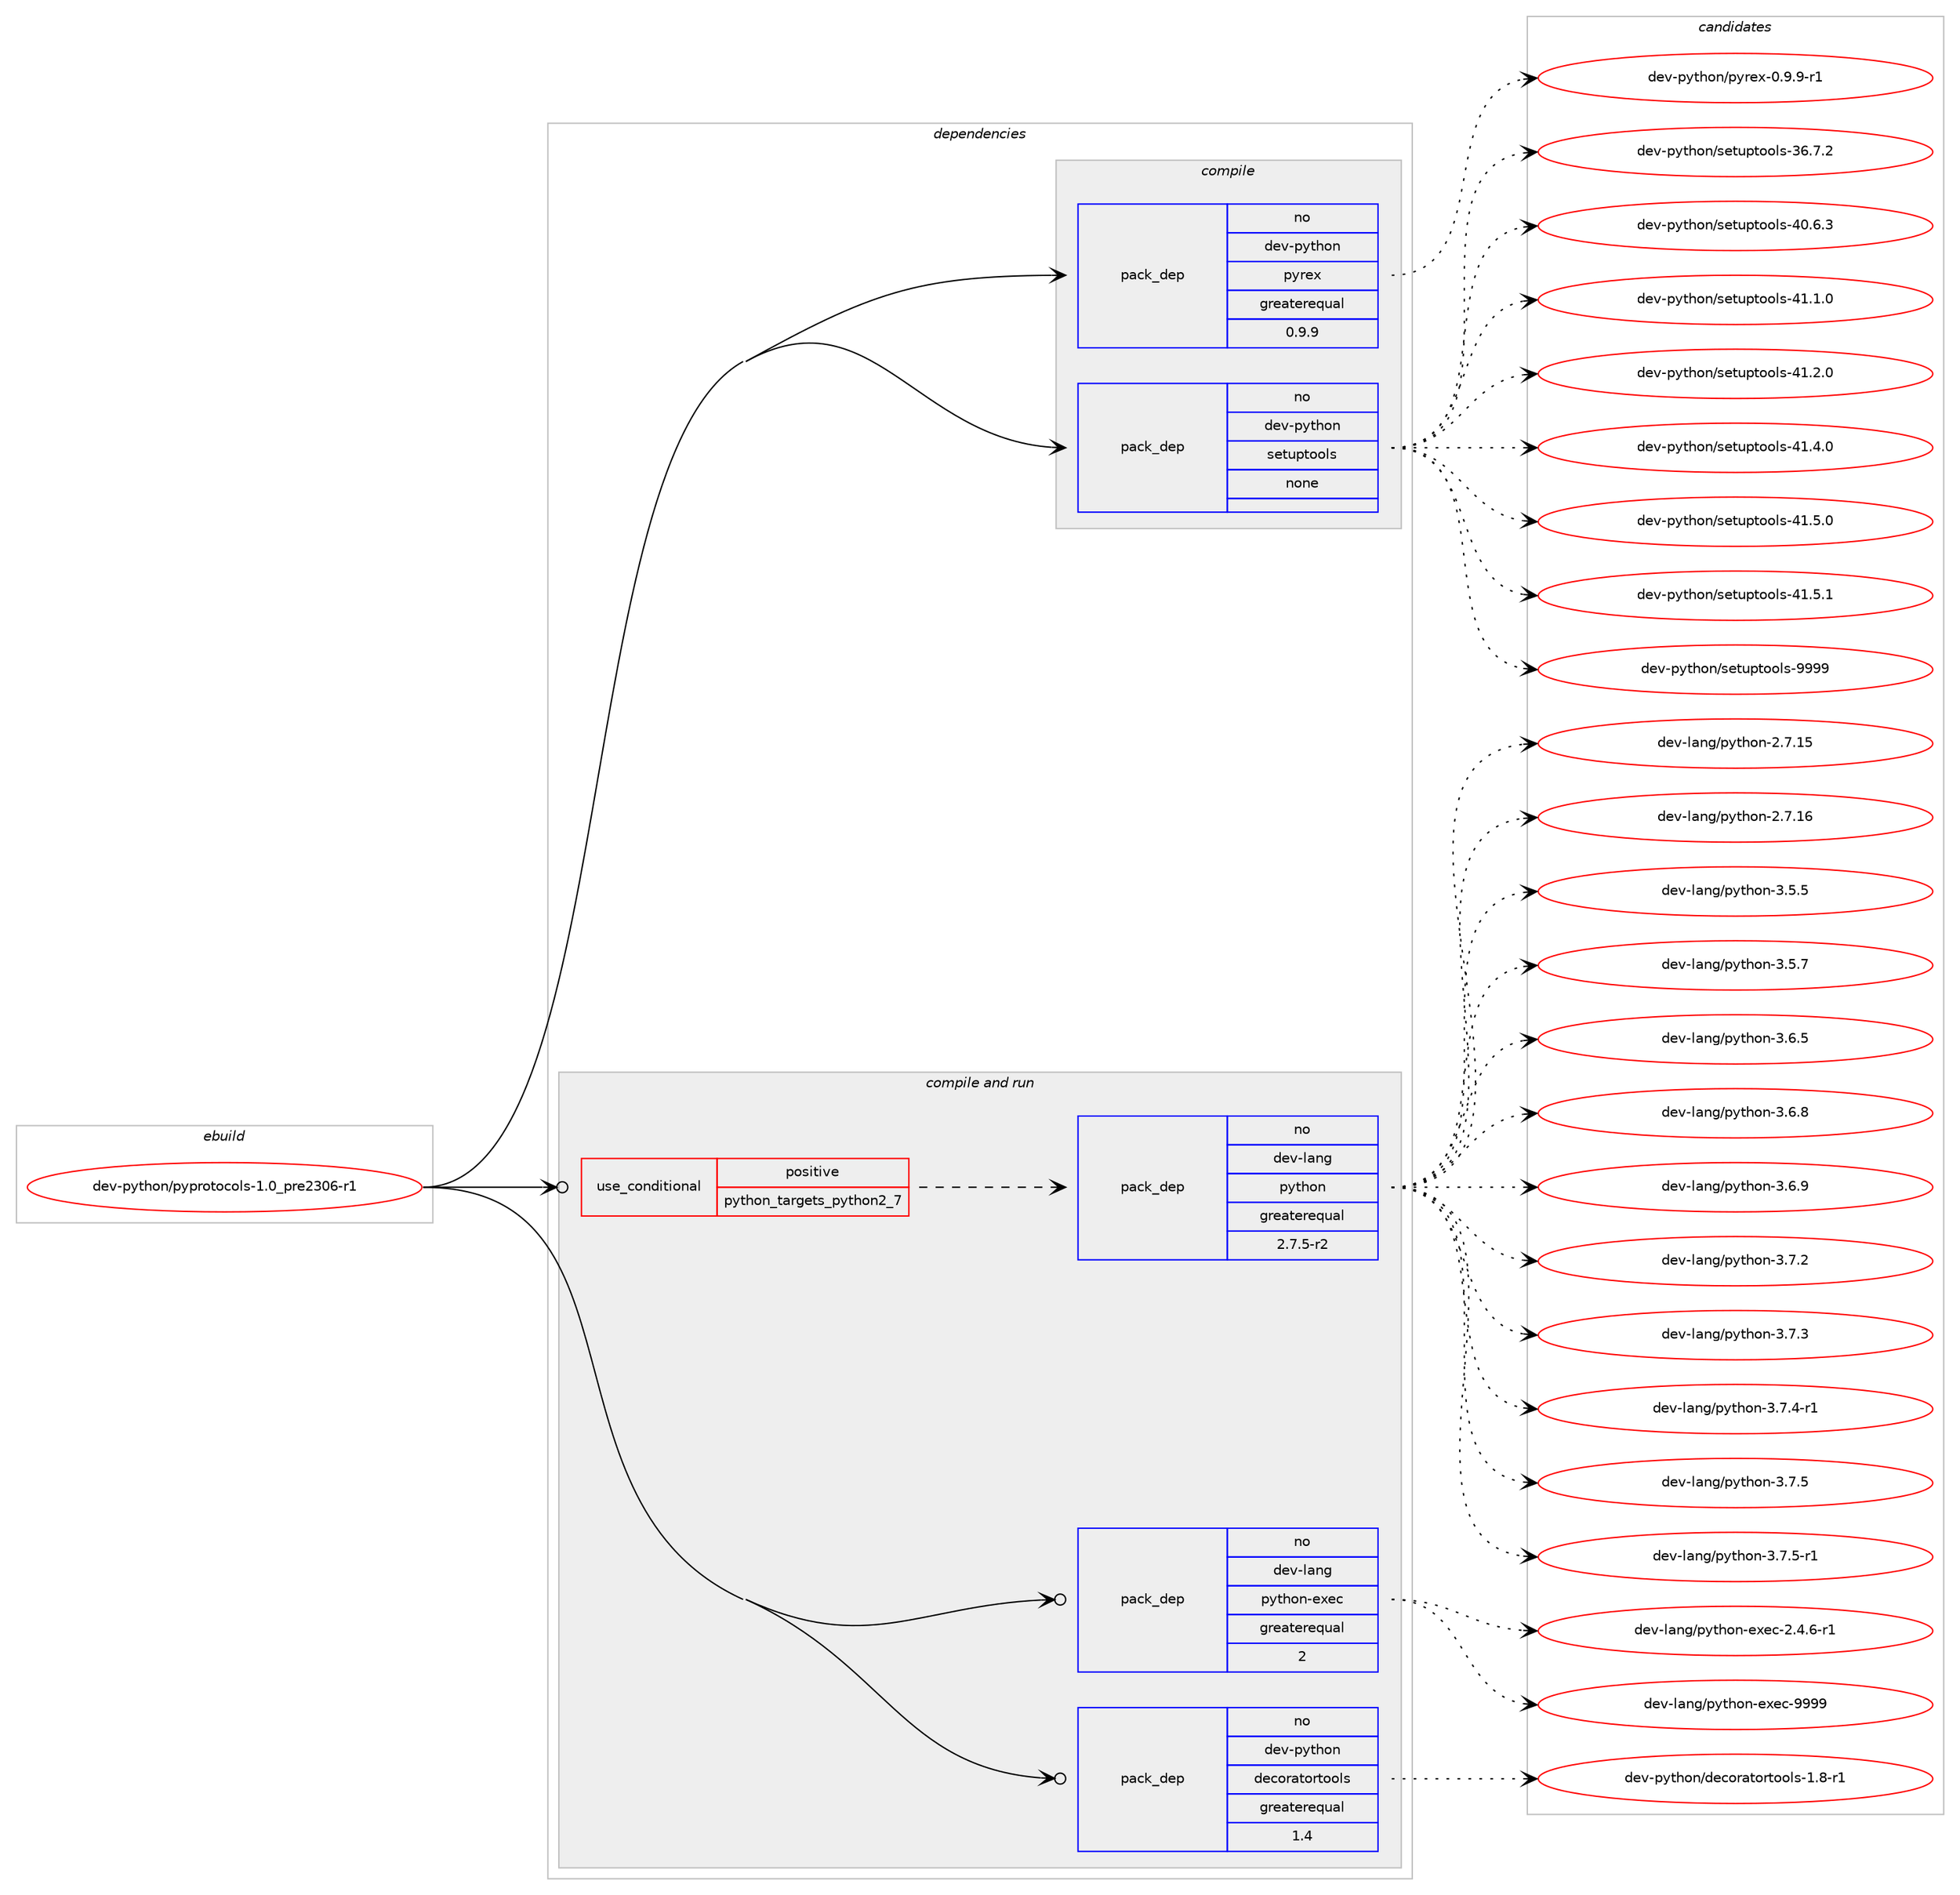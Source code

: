 digraph prolog {

# *************
# Graph options
# *************

newrank=true;
concentrate=true;
compound=true;
graph [rankdir=LR,fontname=Helvetica,fontsize=10,ranksep=1.5];#, ranksep=2.5, nodesep=0.2];
edge  [arrowhead=vee];
node  [fontname=Helvetica,fontsize=10];

# **********
# The ebuild
# **********

subgraph cluster_leftcol {
color=gray;
rank=same;
label=<<i>ebuild</i>>;
id [label="dev-python/pyprotocols-1.0_pre2306-r1", color=red, width=4, href="../dev-python/pyprotocols-1.0_pre2306-r1.svg"];
}

# ****************
# The dependencies
# ****************

subgraph cluster_midcol {
color=gray;
label=<<i>dependencies</i>>;
subgraph cluster_compile {
fillcolor="#eeeeee";
style=filled;
label=<<i>compile</i>>;
subgraph pack469532 {
dependency627952 [label=<<TABLE BORDER="0" CELLBORDER="1" CELLSPACING="0" CELLPADDING="4" WIDTH="220"><TR><TD ROWSPAN="6" CELLPADDING="30">pack_dep</TD></TR><TR><TD WIDTH="110">no</TD></TR><TR><TD>dev-python</TD></TR><TR><TD>pyrex</TD></TR><TR><TD>greaterequal</TD></TR><TR><TD>0.9.9</TD></TR></TABLE>>, shape=none, color=blue];
}
id:e -> dependency627952:w [weight=20,style="solid",arrowhead="vee"];
subgraph pack469533 {
dependency627953 [label=<<TABLE BORDER="0" CELLBORDER="1" CELLSPACING="0" CELLPADDING="4" WIDTH="220"><TR><TD ROWSPAN="6" CELLPADDING="30">pack_dep</TD></TR><TR><TD WIDTH="110">no</TD></TR><TR><TD>dev-python</TD></TR><TR><TD>setuptools</TD></TR><TR><TD>none</TD></TR><TR><TD></TD></TR></TABLE>>, shape=none, color=blue];
}
id:e -> dependency627953:w [weight=20,style="solid",arrowhead="vee"];
}
subgraph cluster_compileandrun {
fillcolor="#eeeeee";
style=filled;
label=<<i>compile and run</i>>;
subgraph cond146570 {
dependency627954 [label=<<TABLE BORDER="0" CELLBORDER="1" CELLSPACING="0" CELLPADDING="4"><TR><TD ROWSPAN="3" CELLPADDING="10">use_conditional</TD></TR><TR><TD>positive</TD></TR><TR><TD>python_targets_python2_7</TD></TR></TABLE>>, shape=none, color=red];
subgraph pack469534 {
dependency627955 [label=<<TABLE BORDER="0" CELLBORDER="1" CELLSPACING="0" CELLPADDING="4" WIDTH="220"><TR><TD ROWSPAN="6" CELLPADDING="30">pack_dep</TD></TR><TR><TD WIDTH="110">no</TD></TR><TR><TD>dev-lang</TD></TR><TR><TD>python</TD></TR><TR><TD>greaterequal</TD></TR><TR><TD>2.7.5-r2</TD></TR></TABLE>>, shape=none, color=blue];
}
dependency627954:e -> dependency627955:w [weight=20,style="dashed",arrowhead="vee"];
}
id:e -> dependency627954:w [weight=20,style="solid",arrowhead="odotvee"];
subgraph pack469535 {
dependency627956 [label=<<TABLE BORDER="0" CELLBORDER="1" CELLSPACING="0" CELLPADDING="4" WIDTH="220"><TR><TD ROWSPAN="6" CELLPADDING="30">pack_dep</TD></TR><TR><TD WIDTH="110">no</TD></TR><TR><TD>dev-lang</TD></TR><TR><TD>python-exec</TD></TR><TR><TD>greaterequal</TD></TR><TR><TD>2</TD></TR></TABLE>>, shape=none, color=blue];
}
id:e -> dependency627956:w [weight=20,style="solid",arrowhead="odotvee"];
subgraph pack469536 {
dependency627957 [label=<<TABLE BORDER="0" CELLBORDER="1" CELLSPACING="0" CELLPADDING="4" WIDTH="220"><TR><TD ROWSPAN="6" CELLPADDING="30">pack_dep</TD></TR><TR><TD WIDTH="110">no</TD></TR><TR><TD>dev-python</TD></TR><TR><TD>decoratortools</TD></TR><TR><TD>greaterequal</TD></TR><TR><TD>1.4</TD></TR></TABLE>>, shape=none, color=blue];
}
id:e -> dependency627957:w [weight=20,style="solid",arrowhead="odotvee"];
}
subgraph cluster_run {
fillcolor="#eeeeee";
style=filled;
label=<<i>run</i>>;
}
}

# **************
# The candidates
# **************

subgraph cluster_choices {
rank=same;
color=gray;
label=<<i>candidates</i>>;

subgraph choice469532 {
color=black;
nodesep=1;
choice10010111845112121116104111110471121211141011204548465746574511449 [label="dev-python/pyrex-0.9.9-r1", color=red, width=4,href="../dev-python/pyrex-0.9.9-r1.svg"];
dependency627952:e -> choice10010111845112121116104111110471121211141011204548465746574511449:w [style=dotted,weight="100"];
}
subgraph choice469533 {
color=black;
nodesep=1;
choice100101118451121211161041111104711510111611711211611111110811545515446554650 [label="dev-python/setuptools-36.7.2", color=red, width=4,href="../dev-python/setuptools-36.7.2.svg"];
choice100101118451121211161041111104711510111611711211611111110811545524846544651 [label="dev-python/setuptools-40.6.3", color=red, width=4,href="../dev-python/setuptools-40.6.3.svg"];
choice100101118451121211161041111104711510111611711211611111110811545524946494648 [label="dev-python/setuptools-41.1.0", color=red, width=4,href="../dev-python/setuptools-41.1.0.svg"];
choice100101118451121211161041111104711510111611711211611111110811545524946504648 [label="dev-python/setuptools-41.2.0", color=red, width=4,href="../dev-python/setuptools-41.2.0.svg"];
choice100101118451121211161041111104711510111611711211611111110811545524946524648 [label="dev-python/setuptools-41.4.0", color=red, width=4,href="../dev-python/setuptools-41.4.0.svg"];
choice100101118451121211161041111104711510111611711211611111110811545524946534648 [label="dev-python/setuptools-41.5.0", color=red, width=4,href="../dev-python/setuptools-41.5.0.svg"];
choice100101118451121211161041111104711510111611711211611111110811545524946534649 [label="dev-python/setuptools-41.5.1", color=red, width=4,href="../dev-python/setuptools-41.5.1.svg"];
choice10010111845112121116104111110471151011161171121161111111081154557575757 [label="dev-python/setuptools-9999", color=red, width=4,href="../dev-python/setuptools-9999.svg"];
dependency627953:e -> choice100101118451121211161041111104711510111611711211611111110811545515446554650:w [style=dotted,weight="100"];
dependency627953:e -> choice100101118451121211161041111104711510111611711211611111110811545524846544651:w [style=dotted,weight="100"];
dependency627953:e -> choice100101118451121211161041111104711510111611711211611111110811545524946494648:w [style=dotted,weight="100"];
dependency627953:e -> choice100101118451121211161041111104711510111611711211611111110811545524946504648:w [style=dotted,weight="100"];
dependency627953:e -> choice100101118451121211161041111104711510111611711211611111110811545524946524648:w [style=dotted,weight="100"];
dependency627953:e -> choice100101118451121211161041111104711510111611711211611111110811545524946534648:w [style=dotted,weight="100"];
dependency627953:e -> choice100101118451121211161041111104711510111611711211611111110811545524946534649:w [style=dotted,weight="100"];
dependency627953:e -> choice10010111845112121116104111110471151011161171121161111111081154557575757:w [style=dotted,weight="100"];
}
subgraph choice469534 {
color=black;
nodesep=1;
choice10010111845108971101034711212111610411111045504655464953 [label="dev-lang/python-2.7.15", color=red, width=4,href="../dev-lang/python-2.7.15.svg"];
choice10010111845108971101034711212111610411111045504655464954 [label="dev-lang/python-2.7.16", color=red, width=4,href="../dev-lang/python-2.7.16.svg"];
choice100101118451089711010347112121116104111110455146534653 [label="dev-lang/python-3.5.5", color=red, width=4,href="../dev-lang/python-3.5.5.svg"];
choice100101118451089711010347112121116104111110455146534655 [label="dev-lang/python-3.5.7", color=red, width=4,href="../dev-lang/python-3.5.7.svg"];
choice100101118451089711010347112121116104111110455146544653 [label="dev-lang/python-3.6.5", color=red, width=4,href="../dev-lang/python-3.6.5.svg"];
choice100101118451089711010347112121116104111110455146544656 [label="dev-lang/python-3.6.8", color=red, width=4,href="../dev-lang/python-3.6.8.svg"];
choice100101118451089711010347112121116104111110455146544657 [label="dev-lang/python-3.6.9", color=red, width=4,href="../dev-lang/python-3.6.9.svg"];
choice100101118451089711010347112121116104111110455146554650 [label="dev-lang/python-3.7.2", color=red, width=4,href="../dev-lang/python-3.7.2.svg"];
choice100101118451089711010347112121116104111110455146554651 [label="dev-lang/python-3.7.3", color=red, width=4,href="../dev-lang/python-3.7.3.svg"];
choice1001011184510897110103471121211161041111104551465546524511449 [label="dev-lang/python-3.7.4-r1", color=red, width=4,href="../dev-lang/python-3.7.4-r1.svg"];
choice100101118451089711010347112121116104111110455146554653 [label="dev-lang/python-3.7.5", color=red, width=4,href="../dev-lang/python-3.7.5.svg"];
choice1001011184510897110103471121211161041111104551465546534511449 [label="dev-lang/python-3.7.5-r1", color=red, width=4,href="../dev-lang/python-3.7.5-r1.svg"];
dependency627955:e -> choice10010111845108971101034711212111610411111045504655464953:w [style=dotted,weight="100"];
dependency627955:e -> choice10010111845108971101034711212111610411111045504655464954:w [style=dotted,weight="100"];
dependency627955:e -> choice100101118451089711010347112121116104111110455146534653:w [style=dotted,weight="100"];
dependency627955:e -> choice100101118451089711010347112121116104111110455146534655:w [style=dotted,weight="100"];
dependency627955:e -> choice100101118451089711010347112121116104111110455146544653:w [style=dotted,weight="100"];
dependency627955:e -> choice100101118451089711010347112121116104111110455146544656:w [style=dotted,weight="100"];
dependency627955:e -> choice100101118451089711010347112121116104111110455146544657:w [style=dotted,weight="100"];
dependency627955:e -> choice100101118451089711010347112121116104111110455146554650:w [style=dotted,weight="100"];
dependency627955:e -> choice100101118451089711010347112121116104111110455146554651:w [style=dotted,weight="100"];
dependency627955:e -> choice1001011184510897110103471121211161041111104551465546524511449:w [style=dotted,weight="100"];
dependency627955:e -> choice100101118451089711010347112121116104111110455146554653:w [style=dotted,weight="100"];
dependency627955:e -> choice1001011184510897110103471121211161041111104551465546534511449:w [style=dotted,weight="100"];
}
subgraph choice469535 {
color=black;
nodesep=1;
choice10010111845108971101034711212111610411111045101120101994550465246544511449 [label="dev-lang/python-exec-2.4.6-r1", color=red, width=4,href="../dev-lang/python-exec-2.4.6-r1.svg"];
choice10010111845108971101034711212111610411111045101120101994557575757 [label="dev-lang/python-exec-9999", color=red, width=4,href="../dev-lang/python-exec-9999.svg"];
dependency627956:e -> choice10010111845108971101034711212111610411111045101120101994550465246544511449:w [style=dotted,weight="100"];
dependency627956:e -> choice10010111845108971101034711212111610411111045101120101994557575757:w [style=dotted,weight="100"];
}
subgraph choice469536 {
color=black;
nodesep=1;
choice10010111845112121116104111110471001019911111497116111114116111111108115454946564511449 [label="dev-python/decoratortools-1.8-r1", color=red, width=4,href="../dev-python/decoratortools-1.8-r1.svg"];
dependency627957:e -> choice10010111845112121116104111110471001019911111497116111114116111111108115454946564511449:w [style=dotted,weight="100"];
}
}

}
